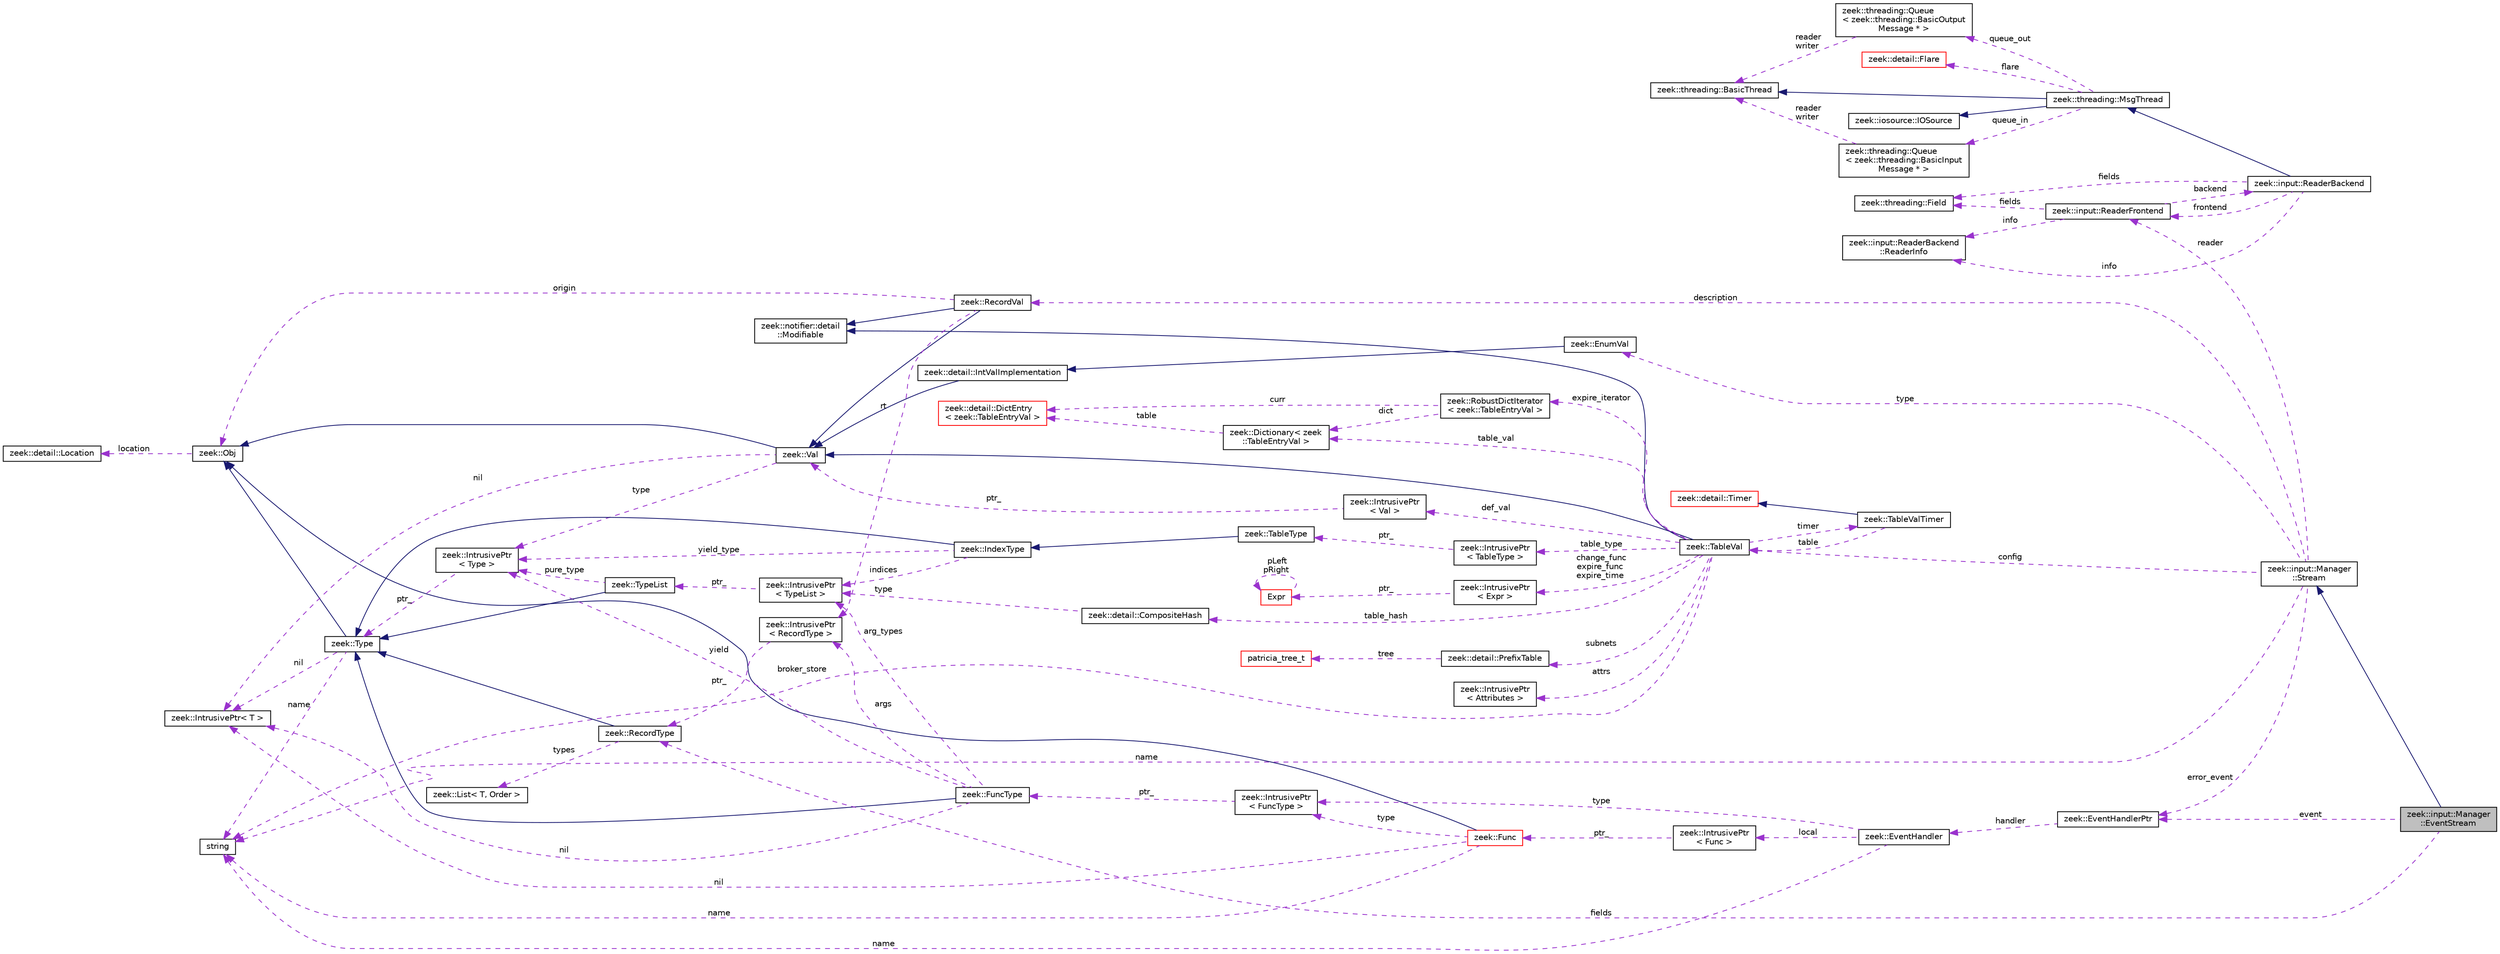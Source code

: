 digraph "zeek::input::Manager::EventStream"
{
 // LATEX_PDF_SIZE
  edge [fontname="Helvetica",fontsize="10",labelfontname="Helvetica",labelfontsize="10"];
  node [fontname="Helvetica",fontsize="10",shape=record];
  rankdir="LR";
  Node1 [label="zeek::input::Manager\l::EventStream",height=0.2,width=0.4,color="black", fillcolor="grey75", style="filled", fontcolor="black",tooltip=" "];
  Node2 -> Node1 [dir="back",color="midnightblue",fontsize="10",style="solid",fontname="Helvetica"];
  Node2 [label="zeek::input::Manager\l::Stream",height=0.2,width=0.4,color="black", fillcolor="white", style="filled",URL="$dd/d26/classzeek_1_1input_1_1Manager_1_1Stream.html",tooltip=" "];
  Node3 -> Node2 [dir="back",color="darkorchid3",fontsize="10",style="dashed",label=" name" ,fontname="Helvetica"];
  Node3 [label="string",height=0.2,width=0.4,color="black", fillcolor="white", style="filled",tooltip=" "];
  Node4 -> Node2 [dir="back",color="darkorchid3",fontsize="10",style="dashed",label=" type" ,fontname="Helvetica"];
  Node4 [label="zeek::EnumVal",height=0.2,width=0.4,color="black", fillcolor="white", style="filled",URL="$dc/da0/classzeek_1_1EnumVal.html",tooltip=" "];
  Node5 -> Node4 [dir="back",color="midnightblue",fontsize="10",style="solid",fontname="Helvetica"];
  Node5 [label="zeek::detail::IntValImplementation",height=0.2,width=0.4,color="black", fillcolor="white", style="filled",URL="$db/d72/classzeek_1_1detail_1_1IntValImplementation.html",tooltip=" "];
  Node6 -> Node5 [dir="back",color="midnightblue",fontsize="10",style="solid",fontname="Helvetica"];
  Node6 [label="zeek::Val",height=0.2,width=0.4,color="black", fillcolor="white", style="filled",URL="$de/d49/classzeek_1_1Val.html",tooltip=" "];
  Node7 -> Node6 [dir="back",color="midnightblue",fontsize="10",style="solid",fontname="Helvetica"];
  Node7 [label="zeek::Obj",height=0.2,width=0.4,color="black", fillcolor="white", style="filled",URL="$dd/df1/classzeek_1_1Obj.html",tooltip=" "];
  Node8 -> Node7 [dir="back",color="darkorchid3",fontsize="10",style="dashed",label=" location" ,fontname="Helvetica"];
  Node8 [label="zeek::detail::Location",height=0.2,width=0.4,color="black", fillcolor="white", style="filled",URL="$d5/d1d/classzeek_1_1detail_1_1Location.html",tooltip=" "];
  Node9 -> Node6 [dir="back",color="darkorchid3",fontsize="10",style="dashed",label=" nil" ,fontname="Helvetica"];
  Node9 [label="zeek::IntrusivePtr\< T \>",height=0.2,width=0.4,color="black", fillcolor="white", style="filled",URL="$d6/dba/classzeek_1_1IntrusivePtr.html",tooltip=" "];
  Node10 -> Node6 [dir="back",color="darkorchid3",fontsize="10",style="dashed",label=" type" ,fontname="Helvetica"];
  Node10 [label="zeek::IntrusivePtr\l\< Type \>",height=0.2,width=0.4,color="black", fillcolor="white", style="filled",URL="$d6/dba/classzeek_1_1IntrusivePtr.html",tooltip=" "];
  Node11 -> Node10 [dir="back",color="darkorchid3",fontsize="10",style="dashed",label=" ptr_" ,fontname="Helvetica"];
  Node11 [label="zeek::Type",height=0.2,width=0.4,color="black", fillcolor="white", style="filled",URL="$d0/d4f/classzeek_1_1Type.html",tooltip=" "];
  Node7 -> Node11 [dir="back",color="midnightblue",fontsize="10",style="solid",fontname="Helvetica"];
  Node9 -> Node11 [dir="back",color="darkorchid3",fontsize="10",style="dashed",label=" nil" ,fontname="Helvetica"];
  Node3 -> Node11 [dir="back",color="darkorchid3",fontsize="10",style="dashed",label=" name" ,fontname="Helvetica"];
  Node12 -> Node2 [dir="back",color="darkorchid3",fontsize="10",style="dashed",label=" reader" ,fontname="Helvetica"];
  Node12 [label="zeek::input::ReaderFrontend",height=0.2,width=0.4,color="black", fillcolor="white", style="filled",URL="$d5/d34/classzeek_1_1input_1_1ReaderFrontend.html",tooltip=" "];
  Node13 -> Node12 [dir="back",color="darkorchid3",fontsize="10",style="dashed",label=" backend" ,fontname="Helvetica"];
  Node13 [label="zeek::input::ReaderBackend",height=0.2,width=0.4,color="black", fillcolor="white", style="filled",URL="$dc/d1d/classzeek_1_1input_1_1ReaderBackend.html",tooltip=" "];
  Node14 -> Node13 [dir="back",color="midnightblue",fontsize="10",style="solid",fontname="Helvetica"];
  Node14 [label="zeek::threading::MsgThread",height=0.2,width=0.4,color="black", fillcolor="white", style="filled",URL="$d8/d7d/classzeek_1_1threading_1_1MsgThread.html",tooltip=" "];
  Node15 -> Node14 [dir="back",color="midnightblue",fontsize="10",style="solid",fontname="Helvetica"];
  Node15 [label="zeek::threading::BasicThread",height=0.2,width=0.4,color="black", fillcolor="white", style="filled",URL="$d3/dd9/classzeek_1_1threading_1_1BasicThread.html",tooltip=" "];
  Node16 -> Node14 [dir="back",color="midnightblue",fontsize="10",style="solid",fontname="Helvetica"];
  Node16 [label="zeek::iosource::IOSource",height=0.2,width=0.4,color="black", fillcolor="white", style="filled",URL="$da/dea/classzeek_1_1iosource_1_1IOSource.html",tooltip=" "];
  Node17 -> Node14 [dir="back",color="darkorchid3",fontsize="10",style="dashed",label=" queue_in" ,fontname="Helvetica"];
  Node17 [label="zeek::threading::Queue\l\< zeek::threading::BasicInput\lMessage * \>",height=0.2,width=0.4,color="black", fillcolor="white", style="filled",URL="$dd/dd1/classzeek_1_1threading_1_1Queue.html",tooltip=" "];
  Node15 -> Node17 [dir="back",color="darkorchid3",fontsize="10",style="dashed",label=" reader\nwriter" ,fontname="Helvetica"];
  Node18 -> Node14 [dir="back",color="darkorchid3",fontsize="10",style="dashed",label=" queue_out" ,fontname="Helvetica"];
  Node18 [label="zeek::threading::Queue\l\< zeek::threading::BasicOutput\lMessage * \>",height=0.2,width=0.4,color="black", fillcolor="white", style="filled",URL="$dd/dd1/classzeek_1_1threading_1_1Queue.html",tooltip=" "];
  Node15 -> Node18 [dir="back",color="darkorchid3",fontsize="10",style="dashed",label=" reader\nwriter" ,fontname="Helvetica"];
  Node19 -> Node14 [dir="back",color="darkorchid3",fontsize="10",style="dashed",label=" flare" ,fontname="Helvetica"];
  Node19 [label="zeek::detail::Flare",height=0.2,width=0.4,color="red", fillcolor="white", style="filled",URL="$d5/dce/classzeek_1_1detail_1_1Flare.html",tooltip=" "];
  Node12 -> Node13 [dir="back",color="darkorchid3",fontsize="10",style="dashed",label=" frontend" ,fontname="Helvetica"];
  Node21 -> Node13 [dir="back",color="darkorchid3",fontsize="10",style="dashed",label=" info" ,fontname="Helvetica"];
  Node21 [label="zeek::input::ReaderBackend\l::ReaderInfo",height=0.2,width=0.4,color="black", fillcolor="white", style="filled",URL="$d9/d94/structzeek_1_1input_1_1ReaderBackend_1_1ReaderInfo.html",tooltip=" "];
  Node22 -> Node13 [dir="back",color="darkorchid3",fontsize="10",style="dashed",label=" fields" ,fontname="Helvetica"];
  Node22 [label="zeek::threading::Field",height=0.2,width=0.4,color="black", fillcolor="white", style="filled",URL="$d8/d69/structzeek_1_1threading_1_1Field.html",tooltip=" "];
  Node21 -> Node12 [dir="back",color="darkorchid3",fontsize="10",style="dashed",label=" info" ,fontname="Helvetica"];
  Node22 -> Node12 [dir="back",color="darkorchid3",fontsize="10",style="dashed",label=" fields" ,fontname="Helvetica"];
  Node23 -> Node2 [dir="back",color="darkorchid3",fontsize="10",style="dashed",label=" config" ,fontname="Helvetica"];
  Node23 [label="zeek::TableVal",height=0.2,width=0.4,color="black", fillcolor="white", style="filled",URL="$d6/d3f/classzeek_1_1TableVal.html",tooltip=" "];
  Node6 -> Node23 [dir="back",color="midnightblue",fontsize="10",style="solid",fontname="Helvetica"];
  Node24 -> Node23 [dir="back",color="midnightblue",fontsize="10",style="solid",fontname="Helvetica"];
  Node24 [label="zeek::notifier::detail\l::Modifiable",height=0.2,width=0.4,color="black", fillcolor="white", style="filled",URL="$d8/d87/classzeek_1_1notifier_1_1detail_1_1Modifiable.html",tooltip=" "];
  Node25 -> Node23 [dir="back",color="darkorchid3",fontsize="10",style="dashed",label=" table_type" ,fontname="Helvetica"];
  Node25 [label="zeek::IntrusivePtr\l\< TableType \>",height=0.2,width=0.4,color="black", fillcolor="white", style="filled",URL="$d6/dba/classzeek_1_1IntrusivePtr.html",tooltip=" "];
  Node26 -> Node25 [dir="back",color="darkorchid3",fontsize="10",style="dashed",label=" ptr_" ,fontname="Helvetica"];
  Node26 [label="zeek::TableType",height=0.2,width=0.4,color="black", fillcolor="white", style="filled",URL="$d8/d4c/classzeek_1_1TableType.html",tooltip=" "];
  Node27 -> Node26 [dir="back",color="midnightblue",fontsize="10",style="solid",fontname="Helvetica"];
  Node27 [label="zeek::IndexType",height=0.2,width=0.4,color="black", fillcolor="white", style="filled",URL="$dd/d89/classzeek_1_1IndexType.html",tooltip=" "];
  Node11 -> Node27 [dir="back",color="midnightblue",fontsize="10",style="solid",fontname="Helvetica"];
  Node28 -> Node27 [dir="back",color="darkorchid3",fontsize="10",style="dashed",label=" indices" ,fontname="Helvetica"];
  Node28 [label="zeek::IntrusivePtr\l\< TypeList \>",height=0.2,width=0.4,color="black", fillcolor="white", style="filled",URL="$d6/dba/classzeek_1_1IntrusivePtr.html",tooltip=" "];
  Node29 -> Node28 [dir="back",color="darkorchid3",fontsize="10",style="dashed",label=" ptr_" ,fontname="Helvetica"];
  Node29 [label="zeek::TypeList",height=0.2,width=0.4,color="black", fillcolor="white", style="filled",URL="$da/d8e/classzeek_1_1TypeList.html",tooltip=" "];
  Node11 -> Node29 [dir="back",color="midnightblue",fontsize="10",style="solid",fontname="Helvetica"];
  Node10 -> Node29 [dir="back",color="darkorchid3",fontsize="10",style="dashed",label=" pure_type" ,fontname="Helvetica"];
  Node10 -> Node27 [dir="back",color="darkorchid3",fontsize="10",style="dashed",label=" yield_type" ,fontname="Helvetica"];
  Node30 -> Node23 [dir="back",color="darkorchid3",fontsize="10",style="dashed",label=" table_hash" ,fontname="Helvetica"];
  Node30 [label="zeek::detail::CompositeHash",height=0.2,width=0.4,color="black", fillcolor="white", style="filled",URL="$d6/db2/classzeek_1_1detail_1_1CompositeHash.html",tooltip=" "];
  Node28 -> Node30 [dir="back",color="darkorchid3",fontsize="10",style="dashed",label=" type" ,fontname="Helvetica"];
  Node31 -> Node23 [dir="back",color="darkorchid3",fontsize="10",style="dashed",label=" attrs" ,fontname="Helvetica"];
  Node31 [label="zeek::IntrusivePtr\l\< Attributes \>",height=0.2,width=0.4,color="black", fillcolor="white", style="filled",URL="$d6/dba/classzeek_1_1IntrusivePtr.html",tooltip=" "];
  Node32 -> Node23 [dir="back",color="darkorchid3",fontsize="10",style="dashed",label=" change_func\nexpire_func\nexpire_time" ,fontname="Helvetica"];
  Node32 [label="zeek::IntrusivePtr\l\< Expr \>",height=0.2,width=0.4,color="black", fillcolor="white", style="filled",URL="$d6/dba/classzeek_1_1IntrusivePtr.html",tooltip=" "];
  Node33 -> Node32 [dir="back",color="darkorchid3",fontsize="10",style="dashed",label=" ptr_" ,fontname="Helvetica"];
  Node33 [label="Expr",height=0.2,width=0.4,color="red", fillcolor="white", style="filled",URL="$db/d1b/sqlite3_8c.html#d4/dfb/structExpr",tooltip=" "];
  Node33 -> Node33 [dir="back",color="darkorchid3",fontsize="10",style="dashed",label=" pLeft\npRight" ,fontname="Helvetica"];
  Node59 -> Node23 [dir="back",color="darkorchid3",fontsize="10",style="dashed",label=" timer" ,fontname="Helvetica"];
  Node59 [label="zeek::TableValTimer",height=0.2,width=0.4,color="black", fillcolor="white", style="filled",URL="$db/de5/classzeek_1_1TableValTimer.html",tooltip=" "];
  Node60 -> Node59 [dir="back",color="midnightblue",fontsize="10",style="solid",fontname="Helvetica"];
  Node60 [label="zeek::detail::Timer",height=0.2,width=0.4,color="red", fillcolor="white", style="filled",URL="$d1/da2/classzeek_1_1detail_1_1Timer.html",tooltip=" "];
  Node23 -> Node59 [dir="back",color="darkorchid3",fontsize="10",style="dashed",label=" table" ,fontname="Helvetica"];
  Node62 -> Node23 [dir="back",color="darkorchid3",fontsize="10",style="dashed",label=" expire_iterator" ,fontname="Helvetica"];
  Node62 [label="zeek::RobustDictIterator\l\< zeek::TableEntryVal \>",height=0.2,width=0.4,color="black", fillcolor="white", style="filled",URL="$dd/da3/classzeek_1_1RobustDictIterator.html",tooltip=" "];
  Node63 -> Node62 [dir="back",color="darkorchid3",fontsize="10",style="dashed",label=" curr" ,fontname="Helvetica"];
  Node63 [label="zeek::detail::DictEntry\l\< zeek::TableEntryVal \>",height=0.2,width=0.4,color="red", fillcolor="white", style="filled",URL="$de/d59/classzeek_1_1detail_1_1DictEntry.html",tooltip=" "];
  Node66 -> Node62 [dir="back",color="darkorchid3",fontsize="10",style="dashed",label=" dict" ,fontname="Helvetica"];
  Node66 [label="zeek::Dictionary\< zeek\l::TableEntryVal \>",height=0.2,width=0.4,color="black", fillcolor="white", style="filled",URL="$da/d6c/classzeek_1_1Dictionary.html",tooltip=" "];
  Node63 -> Node66 [dir="back",color="darkorchid3",fontsize="10",style="dashed",label=" table" ,fontname="Helvetica"];
  Node67 -> Node23 [dir="back",color="darkorchid3",fontsize="10",style="dashed",label=" subnets" ,fontname="Helvetica"];
  Node67 [label="zeek::detail::PrefixTable",height=0.2,width=0.4,color="black", fillcolor="white", style="filled",URL="$d7/d19/classzeek_1_1detail_1_1PrefixTable.html",tooltip=" "];
  Node68 -> Node67 [dir="back",color="darkorchid3",fontsize="10",style="dashed",label=" tree" ,fontname="Helvetica"];
  Node68 [label="patricia_tree_t",height=0.2,width=0.4,color="red", fillcolor="white", style="filled",URL="$d2/d85/patricia_8h.html#d2/d2d/structpatricia__tree__t",tooltip=" "];
  Node65 -> Node23 [dir="back",color="darkorchid3",fontsize="10",style="dashed",label=" def_val" ,fontname="Helvetica"];
  Node65 [label="zeek::IntrusivePtr\l\< Val \>",height=0.2,width=0.4,color="black", fillcolor="white", style="filled",URL="$d6/dba/classzeek_1_1IntrusivePtr.html",tooltip=" "];
  Node6 -> Node65 [dir="back",color="darkorchid3",fontsize="10",style="dashed",label=" ptr_" ,fontname="Helvetica"];
  Node3 -> Node23 [dir="back",color="darkorchid3",fontsize="10",style="dashed",label=" broker_store" ,fontname="Helvetica"];
  Node66 -> Node23 [dir="back",color="darkorchid3",fontsize="10",style="dashed",label=" table_val" ,fontname="Helvetica"];
  Node71 -> Node2 [dir="back",color="darkorchid3",fontsize="10",style="dashed",label=" error_event" ,fontname="Helvetica"];
  Node71 [label="zeek::EventHandlerPtr",height=0.2,width=0.4,color="black", fillcolor="white", style="filled",URL="$d7/dc7/classzeek_1_1EventHandlerPtr.html",tooltip=" "];
  Node72 -> Node71 [dir="back",color="darkorchid3",fontsize="10",style="dashed",label=" handler" ,fontname="Helvetica"];
  Node72 [label="zeek::EventHandler",height=0.2,width=0.4,color="black", fillcolor="white", style="filled",URL="$d2/d39/classzeek_1_1EventHandler.html",tooltip=" "];
  Node3 -> Node72 [dir="back",color="darkorchid3",fontsize="10",style="dashed",label=" name" ,fontname="Helvetica"];
  Node73 -> Node72 [dir="back",color="darkorchid3",fontsize="10",style="dashed",label=" local" ,fontname="Helvetica"];
  Node73 [label="zeek::IntrusivePtr\l\< Func \>",height=0.2,width=0.4,color="black", fillcolor="white", style="filled",URL="$d6/dba/classzeek_1_1IntrusivePtr.html",tooltip=" "];
  Node74 -> Node73 [dir="back",color="darkorchid3",fontsize="10",style="dashed",label=" ptr_" ,fontname="Helvetica"];
  Node74 [label="zeek::Func",height=0.2,width=0.4,color="red", fillcolor="white", style="filled",URL="$d5/d7c/classzeek_1_1Func.html",tooltip=" "];
  Node7 -> Node74 [dir="back",color="midnightblue",fontsize="10",style="solid",fontname="Helvetica"];
  Node9 -> Node74 [dir="back",color="darkorchid3",fontsize="10",style="dashed",label=" nil" ,fontname="Helvetica"];
  Node76 -> Node74 [dir="back",color="darkorchid3",fontsize="10",style="dashed",label=" type" ,fontname="Helvetica"];
  Node76 [label="zeek::IntrusivePtr\l\< FuncType \>",height=0.2,width=0.4,color="black", fillcolor="white", style="filled",URL="$d6/dba/classzeek_1_1IntrusivePtr.html",tooltip=" "];
  Node77 -> Node76 [dir="back",color="darkorchid3",fontsize="10",style="dashed",label=" ptr_" ,fontname="Helvetica"];
  Node77 [label="zeek::FuncType",height=0.2,width=0.4,color="black", fillcolor="white", style="filled",URL="$da/ddd/classzeek_1_1FuncType.html",tooltip=" "];
  Node11 -> Node77 [dir="back",color="midnightblue",fontsize="10",style="solid",fontname="Helvetica"];
  Node9 -> Node77 [dir="back",color="darkorchid3",fontsize="10",style="dashed",label=" nil" ,fontname="Helvetica"];
  Node78 -> Node77 [dir="back",color="darkorchid3",fontsize="10",style="dashed",label=" args" ,fontname="Helvetica"];
  Node78 [label="zeek::IntrusivePtr\l\< RecordType \>",height=0.2,width=0.4,color="black", fillcolor="white", style="filled",URL="$d6/dba/classzeek_1_1IntrusivePtr.html",tooltip=" "];
  Node79 -> Node78 [dir="back",color="darkorchid3",fontsize="10",style="dashed",label=" ptr_" ,fontname="Helvetica"];
  Node79 [label="zeek::RecordType",height=0.2,width=0.4,color="black", fillcolor="white", style="filled",URL="$df/d5b/classzeek_1_1RecordType.html",tooltip=" "];
  Node11 -> Node79 [dir="back",color="midnightblue",fontsize="10",style="solid",fontname="Helvetica"];
  Node80 -> Node79 [dir="back",color="darkorchid3",fontsize="10",style="dashed",label=" types" ,fontname="Helvetica"];
  Node80 [label="zeek::List\< T, Order \>",height=0.2,width=0.4,color="black", fillcolor="white", style="filled",URL="$d2/d8d/classzeek_1_1List.html",tooltip=" "];
  Node28 -> Node77 [dir="back",color="darkorchid3",fontsize="10",style="dashed",label=" arg_types" ,fontname="Helvetica"];
  Node10 -> Node77 [dir="back",color="darkorchid3",fontsize="10",style="dashed",label=" yield" ,fontname="Helvetica"];
  Node3 -> Node74 [dir="back",color="darkorchid3",fontsize="10",style="dashed",label=" name" ,fontname="Helvetica"];
  Node76 -> Node72 [dir="back",color="darkorchid3",fontsize="10",style="dashed",label=" type" ,fontname="Helvetica"];
  Node81 -> Node2 [dir="back",color="darkorchid3",fontsize="10",style="dashed",label=" description" ,fontname="Helvetica"];
  Node81 [label="zeek::RecordVal",height=0.2,width=0.4,color="black", fillcolor="white", style="filled",URL="$d7/d7e/classzeek_1_1RecordVal.html",tooltip=" "];
  Node6 -> Node81 [dir="back",color="midnightblue",fontsize="10",style="solid",fontname="Helvetica"];
  Node24 -> Node81 [dir="back",color="midnightblue",fontsize="10",style="solid",fontname="Helvetica"];
  Node7 -> Node81 [dir="back",color="darkorchid3",fontsize="10",style="dashed",label=" origin" ,fontname="Helvetica"];
  Node78 -> Node81 [dir="back",color="darkorchid3",fontsize="10",style="dashed",label=" rt" ,fontname="Helvetica"];
  Node71 -> Node1 [dir="back",color="darkorchid3",fontsize="10",style="dashed",label=" event" ,fontname="Helvetica"];
  Node79 -> Node1 [dir="back",color="darkorchid3",fontsize="10",style="dashed",label=" fields" ,fontname="Helvetica"];
}
